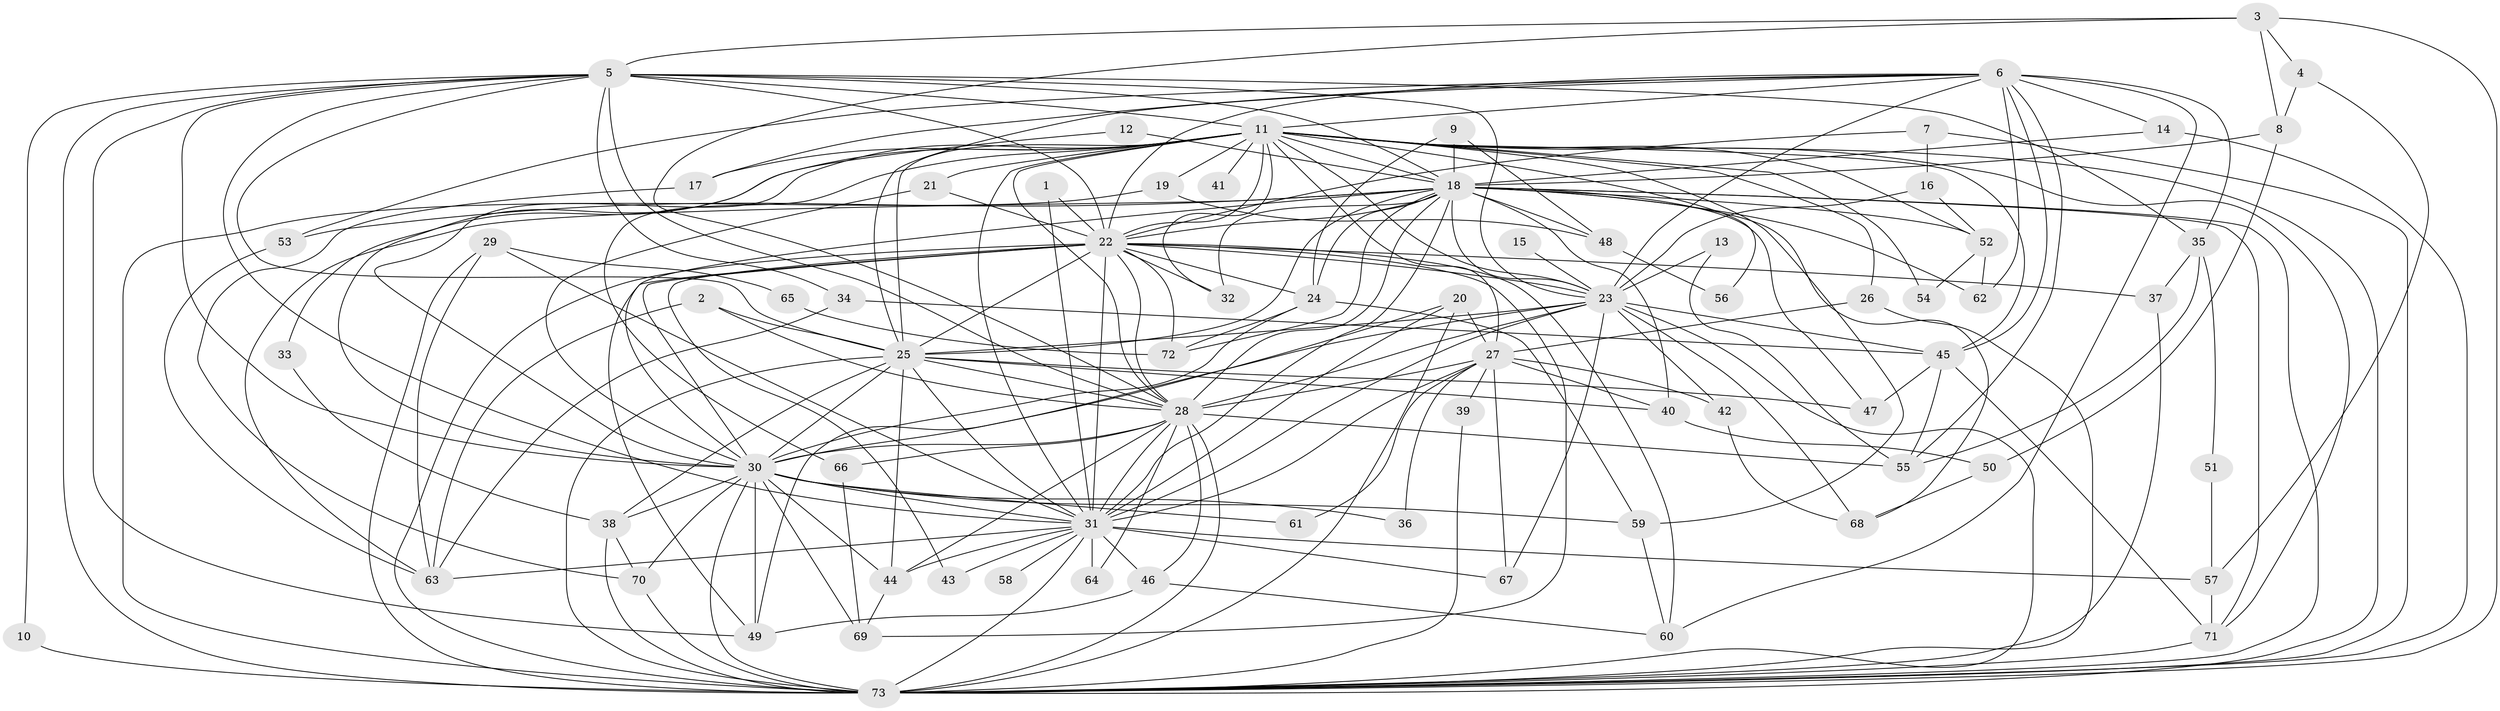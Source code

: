 // original degree distribution, {23: 0.006896551724137931, 25: 0.013793103448275862, 33: 0.006896551724137931, 15: 0.006896551724137931, 30: 0.006896551724137931, 20: 0.013793103448275862, 26: 0.013793103448275862, 5: 0.027586206896551724, 13: 0.006896551724137931, 3: 0.1793103448275862, 2: 0.5586206896551724, 7: 0.013793103448275862, 6: 0.027586206896551724, 12: 0.006896551724137931, 4: 0.1103448275862069}
// Generated by graph-tools (version 1.1) at 2025/36/03/04/25 23:36:14]
// undirected, 73 vertices, 211 edges
graph export_dot {
  node [color=gray90,style=filled];
  1;
  2;
  3;
  4;
  5;
  6;
  7;
  8;
  9;
  10;
  11;
  12;
  13;
  14;
  15;
  16;
  17;
  18;
  19;
  20;
  21;
  22;
  23;
  24;
  25;
  26;
  27;
  28;
  29;
  30;
  31;
  32;
  33;
  34;
  35;
  36;
  37;
  38;
  39;
  40;
  41;
  42;
  43;
  44;
  45;
  46;
  47;
  48;
  49;
  50;
  51;
  52;
  53;
  54;
  55;
  56;
  57;
  58;
  59;
  60;
  61;
  62;
  63;
  64;
  65;
  66;
  67;
  68;
  69;
  70;
  71;
  72;
  73;
  1 -- 22 [weight=1.0];
  1 -- 31 [weight=1.0];
  2 -- 25 [weight=1.0];
  2 -- 28 [weight=1.0];
  2 -- 63 [weight=1.0];
  3 -- 4 [weight=1.0];
  3 -- 5 [weight=1.0];
  3 -- 8 [weight=1.0];
  3 -- 28 [weight=1.0];
  3 -- 73 [weight=1.0];
  4 -- 8 [weight=1.0];
  4 -- 57 [weight=1.0];
  5 -- 10 [weight=1.0];
  5 -- 11 [weight=2.0];
  5 -- 18 [weight=1.0];
  5 -- 22 [weight=2.0];
  5 -- 23 [weight=1.0];
  5 -- 25 [weight=1.0];
  5 -- 28 [weight=1.0];
  5 -- 30 [weight=1.0];
  5 -- 31 [weight=1.0];
  5 -- 34 [weight=1.0];
  5 -- 35 [weight=1.0];
  5 -- 49 [weight=1.0];
  5 -- 73 [weight=1.0];
  6 -- 11 [weight=1.0];
  6 -- 14 [weight=1.0];
  6 -- 17 [weight=1.0];
  6 -- 22 [weight=1.0];
  6 -- 23 [weight=1.0];
  6 -- 25 [weight=1.0];
  6 -- 35 [weight=1.0];
  6 -- 45 [weight=1.0];
  6 -- 53 [weight=1.0];
  6 -- 55 [weight=2.0];
  6 -- 60 [weight=1.0];
  6 -- 62 [weight=1.0];
  7 -- 16 [weight=1.0];
  7 -- 22 [weight=1.0];
  7 -- 73 [weight=1.0];
  8 -- 18 [weight=2.0];
  8 -- 50 [weight=1.0];
  9 -- 18 [weight=1.0];
  9 -- 24 [weight=1.0];
  9 -- 48 [weight=1.0];
  10 -- 73 [weight=2.0];
  11 -- 17 [weight=1.0];
  11 -- 18 [weight=1.0];
  11 -- 19 [weight=1.0];
  11 -- 21 [weight=1.0];
  11 -- 22 [weight=2.0];
  11 -- 23 [weight=1.0];
  11 -- 25 [weight=3.0];
  11 -- 26 [weight=1.0];
  11 -- 27 [weight=1.0];
  11 -- 28 [weight=2.0];
  11 -- 30 [weight=1.0];
  11 -- 31 [weight=1.0];
  11 -- 32 [weight=1.0];
  11 -- 33 [weight=1.0];
  11 -- 41 [weight=1.0];
  11 -- 45 [weight=1.0];
  11 -- 52 [weight=2.0];
  11 -- 54 [weight=1.0];
  11 -- 56 [weight=1.0];
  11 -- 59 [weight=1.0];
  11 -- 66 [weight=1.0];
  11 -- 71 [weight=1.0];
  11 -- 73 [weight=1.0];
  12 -- 18 [weight=1.0];
  12 -- 30 [weight=1.0];
  13 -- 23 [weight=1.0];
  13 -- 55 [weight=1.0];
  14 -- 18 [weight=1.0];
  14 -- 73 [weight=1.0];
  15 -- 23 [weight=1.0];
  16 -- 23 [weight=1.0];
  16 -- 52 [weight=1.0];
  17 -- 70 [weight=1.0];
  18 -- 22 [weight=3.0];
  18 -- 23 [weight=1.0];
  18 -- 24 [weight=1.0];
  18 -- 25 [weight=1.0];
  18 -- 28 [weight=1.0];
  18 -- 30 [weight=1.0];
  18 -- 31 [weight=1.0];
  18 -- 32 [weight=1.0];
  18 -- 40 [weight=1.0];
  18 -- 47 [weight=2.0];
  18 -- 48 [weight=1.0];
  18 -- 52 [weight=2.0];
  18 -- 53 [weight=1.0];
  18 -- 62 [weight=1.0];
  18 -- 63 [weight=1.0];
  18 -- 68 [weight=1.0];
  18 -- 71 [weight=1.0];
  18 -- 72 [weight=1.0];
  18 -- 73 [weight=1.0];
  19 -- 48 [weight=1.0];
  19 -- 73 [weight=1.0];
  20 -- 27 [weight=1.0];
  20 -- 31 [weight=1.0];
  20 -- 49 [weight=1.0];
  20 -- 73 [weight=1.0];
  21 -- 22 [weight=1.0];
  21 -- 30 [weight=1.0];
  22 -- 23 [weight=1.0];
  22 -- 24 [weight=1.0];
  22 -- 25 [weight=2.0];
  22 -- 28 [weight=1.0];
  22 -- 30 [weight=1.0];
  22 -- 31 [weight=1.0];
  22 -- 32 [weight=1.0];
  22 -- 37 [weight=1.0];
  22 -- 43 [weight=1.0];
  22 -- 49 [weight=1.0];
  22 -- 60 [weight=1.0];
  22 -- 69 [weight=1.0];
  22 -- 72 [weight=1.0];
  22 -- 73 [weight=1.0];
  23 -- 25 [weight=1.0];
  23 -- 28 [weight=2.0];
  23 -- 30 [weight=2.0];
  23 -- 31 [weight=1.0];
  23 -- 42 [weight=1.0];
  23 -- 45 [weight=1.0];
  23 -- 67 [weight=1.0];
  23 -- 68 [weight=1.0];
  23 -- 73 [weight=1.0];
  24 -- 30 [weight=1.0];
  24 -- 59 [weight=1.0];
  24 -- 72 [weight=1.0];
  25 -- 28 [weight=2.0];
  25 -- 30 [weight=1.0];
  25 -- 31 [weight=1.0];
  25 -- 38 [weight=1.0];
  25 -- 40 [weight=1.0];
  25 -- 44 [weight=1.0];
  25 -- 47 [weight=1.0];
  25 -- 73 [weight=2.0];
  26 -- 27 [weight=1.0];
  26 -- 73 [weight=1.0];
  27 -- 28 [weight=2.0];
  27 -- 31 [weight=1.0];
  27 -- 36 [weight=1.0];
  27 -- 39 [weight=1.0];
  27 -- 40 [weight=1.0];
  27 -- 42 [weight=1.0];
  27 -- 61 [weight=1.0];
  27 -- 67 [weight=1.0];
  28 -- 30 [weight=2.0];
  28 -- 31 [weight=2.0];
  28 -- 44 [weight=1.0];
  28 -- 46 [weight=1.0];
  28 -- 55 [weight=1.0];
  28 -- 64 [weight=1.0];
  28 -- 66 [weight=1.0];
  28 -- 73 [weight=1.0];
  29 -- 31 [weight=1.0];
  29 -- 63 [weight=1.0];
  29 -- 65 [weight=1.0];
  29 -- 73 [weight=1.0];
  30 -- 31 [weight=2.0];
  30 -- 36 [weight=1.0];
  30 -- 38 [weight=1.0];
  30 -- 44 [weight=1.0];
  30 -- 49 [weight=1.0];
  30 -- 59 [weight=1.0];
  30 -- 61 [weight=2.0];
  30 -- 69 [weight=1.0];
  30 -- 70 [weight=1.0];
  30 -- 73 [weight=2.0];
  31 -- 43 [weight=1.0];
  31 -- 44 [weight=1.0];
  31 -- 46 [weight=2.0];
  31 -- 57 [weight=1.0];
  31 -- 58 [weight=1.0];
  31 -- 63 [weight=1.0];
  31 -- 64 [weight=2.0];
  31 -- 67 [weight=1.0];
  31 -- 73 [weight=1.0];
  33 -- 38 [weight=1.0];
  34 -- 45 [weight=1.0];
  34 -- 63 [weight=1.0];
  35 -- 37 [weight=1.0];
  35 -- 51 [weight=1.0];
  35 -- 55 [weight=1.0];
  37 -- 73 [weight=1.0];
  38 -- 70 [weight=1.0];
  38 -- 73 [weight=2.0];
  39 -- 73 [weight=1.0];
  40 -- 50 [weight=1.0];
  42 -- 68 [weight=1.0];
  44 -- 69 [weight=1.0];
  45 -- 47 [weight=1.0];
  45 -- 55 [weight=1.0];
  45 -- 71 [weight=1.0];
  46 -- 49 [weight=1.0];
  46 -- 60 [weight=1.0];
  48 -- 56 [weight=1.0];
  50 -- 68 [weight=1.0];
  51 -- 57 [weight=1.0];
  52 -- 54 [weight=1.0];
  52 -- 62 [weight=1.0];
  53 -- 63 [weight=1.0];
  57 -- 71 [weight=1.0];
  59 -- 60 [weight=1.0];
  65 -- 72 [weight=1.0];
  66 -- 69 [weight=1.0];
  70 -- 73 [weight=1.0];
  71 -- 73 [weight=1.0];
}
